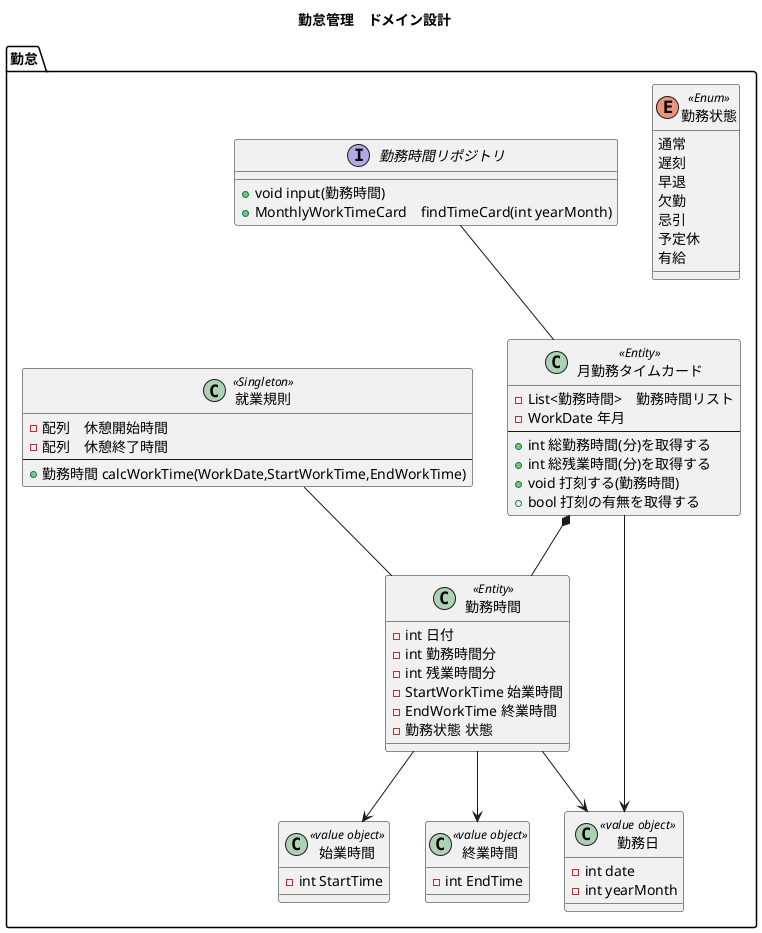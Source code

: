 @startuml

title 勤怠管理　ドメイン設計


package 勤怠{

    enum WorkState as "勤務状態" << Enum >>{
     通常
     遅刻
     早退
     欠勤
     忌引
     予定休
     有給
    }

    class WorkTime as "勤務時間"  << Entity >> {
     - int 日付
     – int 勤務時間分
     - int 残業時間分
     - StartWorkTime 始業時間
     - EndWorkTime 終業時間
     - 勤務状態 状態
    }

    class MonthlyWorkTimeCard as "月勤務タイムカード" << Entity >>{
     - List<勤務時間>　勤務時間リスト
     - WorkDate 年月
     --
     + int 総勤務時間(分)を取得する
     + int 総残業時間(分)を取得する
     + void 打刻する(勤務時間)
     + bool 打刻の有無を取得する
    }

    MonthlyWorkTimeCard *-- WorkTime


    interface WorkTimeRepository as "勤務時間リポジトリ"{
      + void input(勤務時間)
      + MonthlyWorkTimeCard　findTimeCard(int yearMonth)
    }

    WorkTimeRepository -- MonthlyWorkTimeCard

    class StartWorkTime as "始業時間" << value object >>{
     - int StartTime
    }
    WorkTime --> StartWorkTime

    class EndWorkTime as "終業時間" << value object >>{
     - int EndTime
    }
    WorkTime --> EndWorkTime

    class WorkDate as "勤務日" << value object >>{
     - int date
     - int yearMonth
    }
    WorkTime --> WorkDate
    MonthlyWorkTimeCard --> WorkDate

    class WorkingRule as "就業規則" << Singleton >>{
     - 配列　休憩開始時間
     - 配列　休憩終了時間
    --
     + 勤務時間 calcWorkTime(WorkDate,StartWorkTime,EndWorkTime)
    }
    WorkingRule -- WorkTime

}
@enduml

